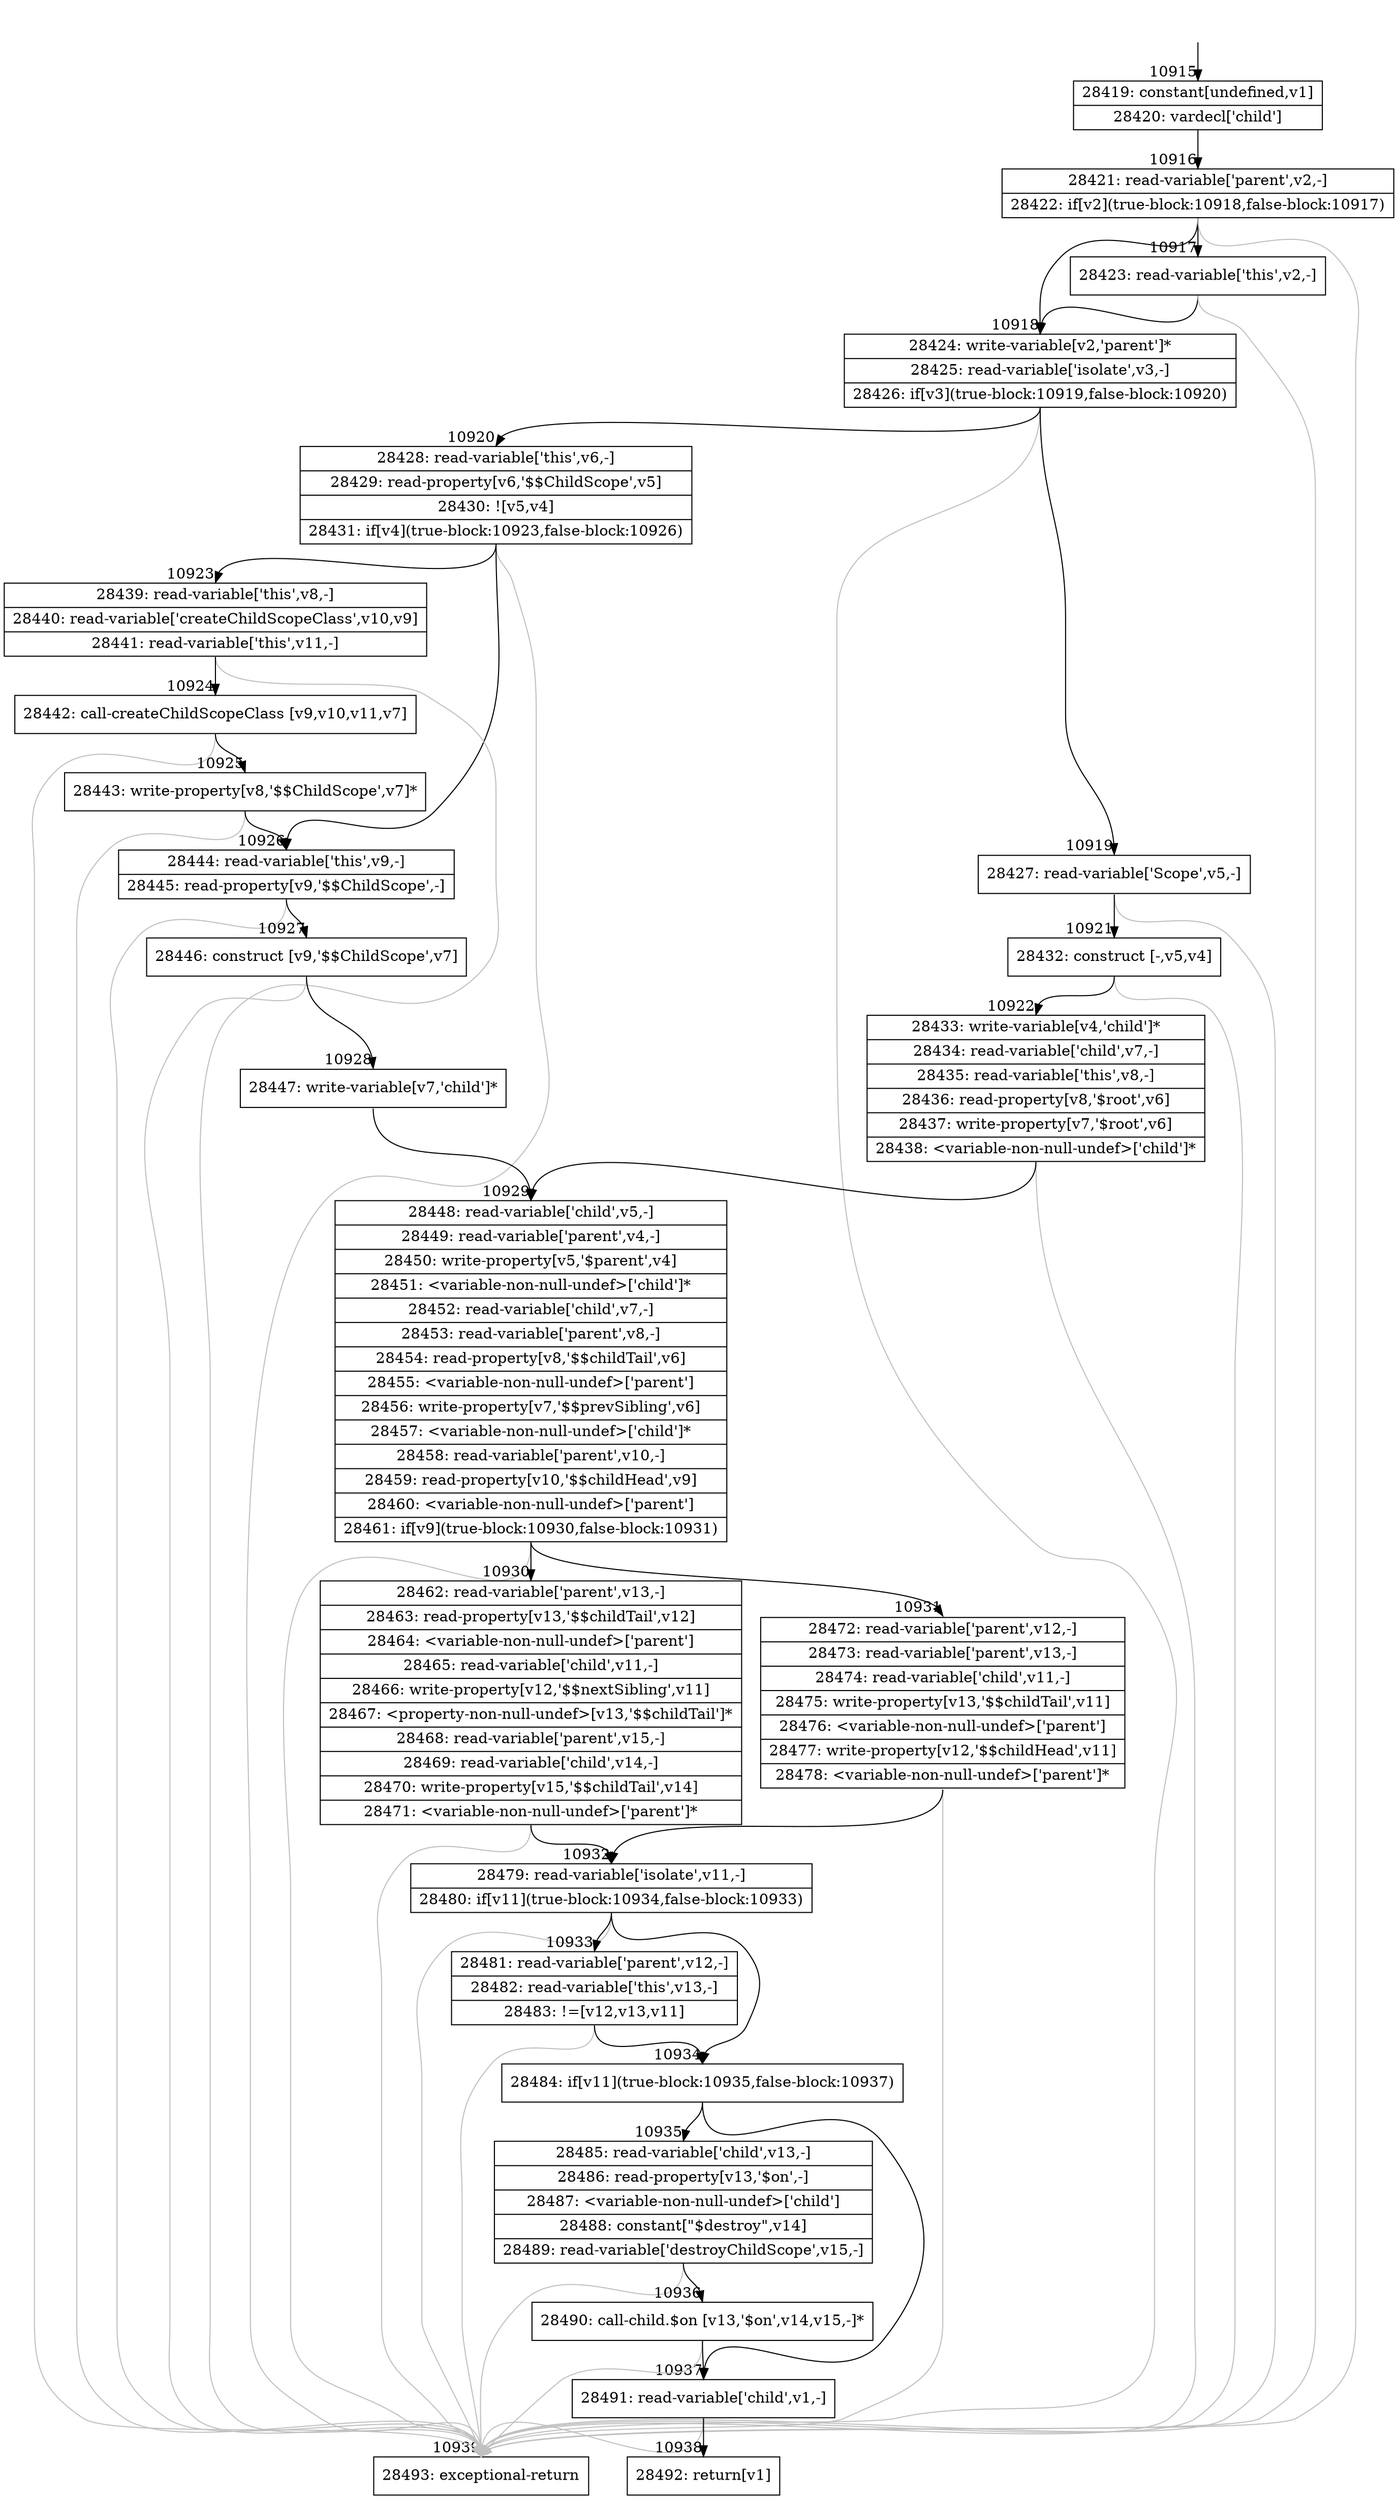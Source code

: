 digraph {
rankdir="TD"
BB_entry849[shape=none,label=""];
BB_entry849 -> BB10915 [tailport=s, headport=n, headlabel="    10915"]
BB10915 [shape=record label="{28419: constant[undefined,v1]|28420: vardecl['child']}" ] 
BB10915 -> BB10916 [tailport=s, headport=n, headlabel="      10916"]
BB10916 [shape=record label="{28421: read-variable['parent',v2,-]|28422: if[v2](true-block:10918,false-block:10917)}" ] 
BB10916 -> BB10918 [tailport=s, headport=n, headlabel="      10918"]
BB10916 -> BB10917 [tailport=s, headport=n, headlabel="      10917"]
BB10916 -> BB10939 [tailport=s, headport=n, color=gray, headlabel="      10939"]
BB10917 [shape=record label="{28423: read-variable['this',v2,-]}" ] 
BB10917 -> BB10918 [tailport=s, headport=n]
BB10917 -> BB10939 [tailport=s, headport=n, color=gray]
BB10918 [shape=record label="{28424: write-variable[v2,'parent']*|28425: read-variable['isolate',v3,-]|28426: if[v3](true-block:10919,false-block:10920)}" ] 
BB10918 -> BB10919 [tailport=s, headport=n, headlabel="      10919"]
BB10918 -> BB10920 [tailport=s, headport=n, headlabel="      10920"]
BB10918 -> BB10939 [tailport=s, headport=n, color=gray]
BB10919 [shape=record label="{28427: read-variable['Scope',v5,-]}" ] 
BB10919 -> BB10921 [tailport=s, headport=n, headlabel="      10921"]
BB10919 -> BB10939 [tailport=s, headport=n, color=gray]
BB10920 [shape=record label="{28428: read-variable['this',v6,-]|28429: read-property[v6,'$$ChildScope',v5]|28430: ![v5,v4]|28431: if[v4](true-block:10923,false-block:10926)}" ] 
BB10920 -> BB10923 [tailport=s, headport=n, headlabel="      10923"]
BB10920 -> BB10926 [tailport=s, headport=n, headlabel="      10926"]
BB10920 -> BB10939 [tailport=s, headport=n, color=gray]
BB10921 [shape=record label="{28432: construct [-,v5,v4]}" ] 
BB10921 -> BB10922 [tailport=s, headport=n, headlabel="      10922"]
BB10921 -> BB10939 [tailport=s, headport=n, color=gray]
BB10922 [shape=record label="{28433: write-variable[v4,'child']*|28434: read-variable['child',v7,-]|28435: read-variable['this',v8,-]|28436: read-property[v8,'$root',v6]|28437: write-property[v7,'$root',v6]|28438: \<variable-non-null-undef\>['child']*}" ] 
BB10922 -> BB10929 [tailport=s, headport=n, headlabel="      10929"]
BB10922 -> BB10939 [tailport=s, headport=n, color=gray]
BB10923 [shape=record label="{28439: read-variable['this',v8,-]|28440: read-variable['createChildScopeClass',v10,v9]|28441: read-variable['this',v11,-]}" ] 
BB10923 -> BB10924 [tailport=s, headport=n, headlabel="      10924"]
BB10923 -> BB10939 [tailport=s, headport=n, color=gray]
BB10924 [shape=record label="{28442: call-createChildScopeClass [v9,v10,v11,v7]}" ] 
BB10924 -> BB10925 [tailport=s, headport=n, headlabel="      10925"]
BB10924 -> BB10939 [tailport=s, headport=n, color=gray]
BB10925 [shape=record label="{28443: write-property[v8,'$$ChildScope',v7]*}" ] 
BB10925 -> BB10926 [tailport=s, headport=n]
BB10925 -> BB10939 [tailport=s, headport=n, color=gray]
BB10926 [shape=record label="{28444: read-variable['this',v9,-]|28445: read-property[v9,'$$ChildScope',-]}" ] 
BB10926 -> BB10927 [tailport=s, headport=n, headlabel="      10927"]
BB10926 -> BB10939 [tailport=s, headport=n, color=gray]
BB10927 [shape=record label="{28446: construct [v9,'$$ChildScope',v7]}" ] 
BB10927 -> BB10928 [tailport=s, headport=n, headlabel="      10928"]
BB10927 -> BB10939 [tailport=s, headport=n, color=gray]
BB10928 [shape=record label="{28447: write-variable[v7,'child']*}" ] 
BB10928 -> BB10929 [tailport=s, headport=n]
BB10929 [shape=record label="{28448: read-variable['child',v5,-]|28449: read-variable['parent',v4,-]|28450: write-property[v5,'$parent',v4]|28451: \<variable-non-null-undef\>['child']*|28452: read-variable['child',v7,-]|28453: read-variable['parent',v8,-]|28454: read-property[v8,'$$childTail',v6]|28455: \<variable-non-null-undef\>['parent']|28456: write-property[v7,'$$prevSibling',v6]|28457: \<variable-non-null-undef\>['child']*|28458: read-variable['parent',v10,-]|28459: read-property[v10,'$$childHead',v9]|28460: \<variable-non-null-undef\>['parent']|28461: if[v9](true-block:10930,false-block:10931)}" ] 
BB10929 -> BB10930 [tailport=s, headport=n, headlabel="      10930"]
BB10929 -> BB10931 [tailport=s, headport=n, headlabel="      10931"]
BB10929 -> BB10939 [tailport=s, headport=n, color=gray]
BB10930 [shape=record label="{28462: read-variable['parent',v13,-]|28463: read-property[v13,'$$childTail',v12]|28464: \<variable-non-null-undef\>['parent']|28465: read-variable['child',v11,-]|28466: write-property[v12,'$$nextSibling',v11]|28467: \<property-non-null-undef\>[v13,'$$childTail']*|28468: read-variable['parent',v15,-]|28469: read-variable['child',v14,-]|28470: write-property[v15,'$$childTail',v14]|28471: \<variable-non-null-undef\>['parent']*}" ] 
BB10930 -> BB10932 [tailport=s, headport=n, headlabel="      10932"]
BB10930 -> BB10939 [tailport=s, headport=n, color=gray]
BB10931 [shape=record label="{28472: read-variable['parent',v12,-]|28473: read-variable['parent',v13,-]|28474: read-variable['child',v11,-]|28475: write-property[v13,'$$childTail',v11]|28476: \<variable-non-null-undef\>['parent']|28477: write-property[v12,'$$childHead',v11]|28478: \<variable-non-null-undef\>['parent']*}" ] 
BB10931 -> BB10932 [tailport=s, headport=n]
BB10931 -> BB10939 [tailport=s, headport=n, color=gray]
BB10932 [shape=record label="{28479: read-variable['isolate',v11,-]|28480: if[v11](true-block:10934,false-block:10933)}" ] 
BB10932 -> BB10934 [tailport=s, headport=n, headlabel="      10934"]
BB10932 -> BB10933 [tailport=s, headport=n, headlabel="      10933"]
BB10932 -> BB10939 [tailport=s, headport=n, color=gray]
BB10933 [shape=record label="{28481: read-variable['parent',v12,-]|28482: read-variable['this',v13,-]|28483: !=[v12,v13,v11]}" ] 
BB10933 -> BB10934 [tailport=s, headport=n]
BB10933 -> BB10939 [tailport=s, headport=n, color=gray]
BB10934 [shape=record label="{28484: if[v11](true-block:10935,false-block:10937)}" ] 
BB10934 -> BB10935 [tailport=s, headport=n, headlabel="      10935"]
BB10934 -> BB10937 [tailport=s, headport=n, headlabel="      10937"]
BB10935 [shape=record label="{28485: read-variable['child',v13,-]|28486: read-property[v13,'$on',-]|28487: \<variable-non-null-undef\>['child']|28488: constant[\"$destroy\",v14]|28489: read-variable['destroyChildScope',v15,-]}" ] 
BB10935 -> BB10936 [tailport=s, headport=n, headlabel="      10936"]
BB10935 -> BB10939 [tailport=s, headport=n, color=gray]
BB10936 [shape=record label="{28490: call-child.$on [v13,'$on',v14,v15,-]*}" ] 
BB10936 -> BB10937 [tailport=s, headport=n]
BB10936 -> BB10939 [tailport=s, headport=n, color=gray]
BB10937 [shape=record label="{28491: read-variable['child',v1,-]}" ] 
BB10937 -> BB10938 [tailport=s, headport=n, headlabel="      10938"]
BB10937 -> BB10939 [tailport=s, headport=n, color=gray]
BB10938 [shape=record label="{28492: return[v1]}" ] 
BB10939 [shape=record label="{28493: exceptional-return}" ] 
//#$~ 15151
}
